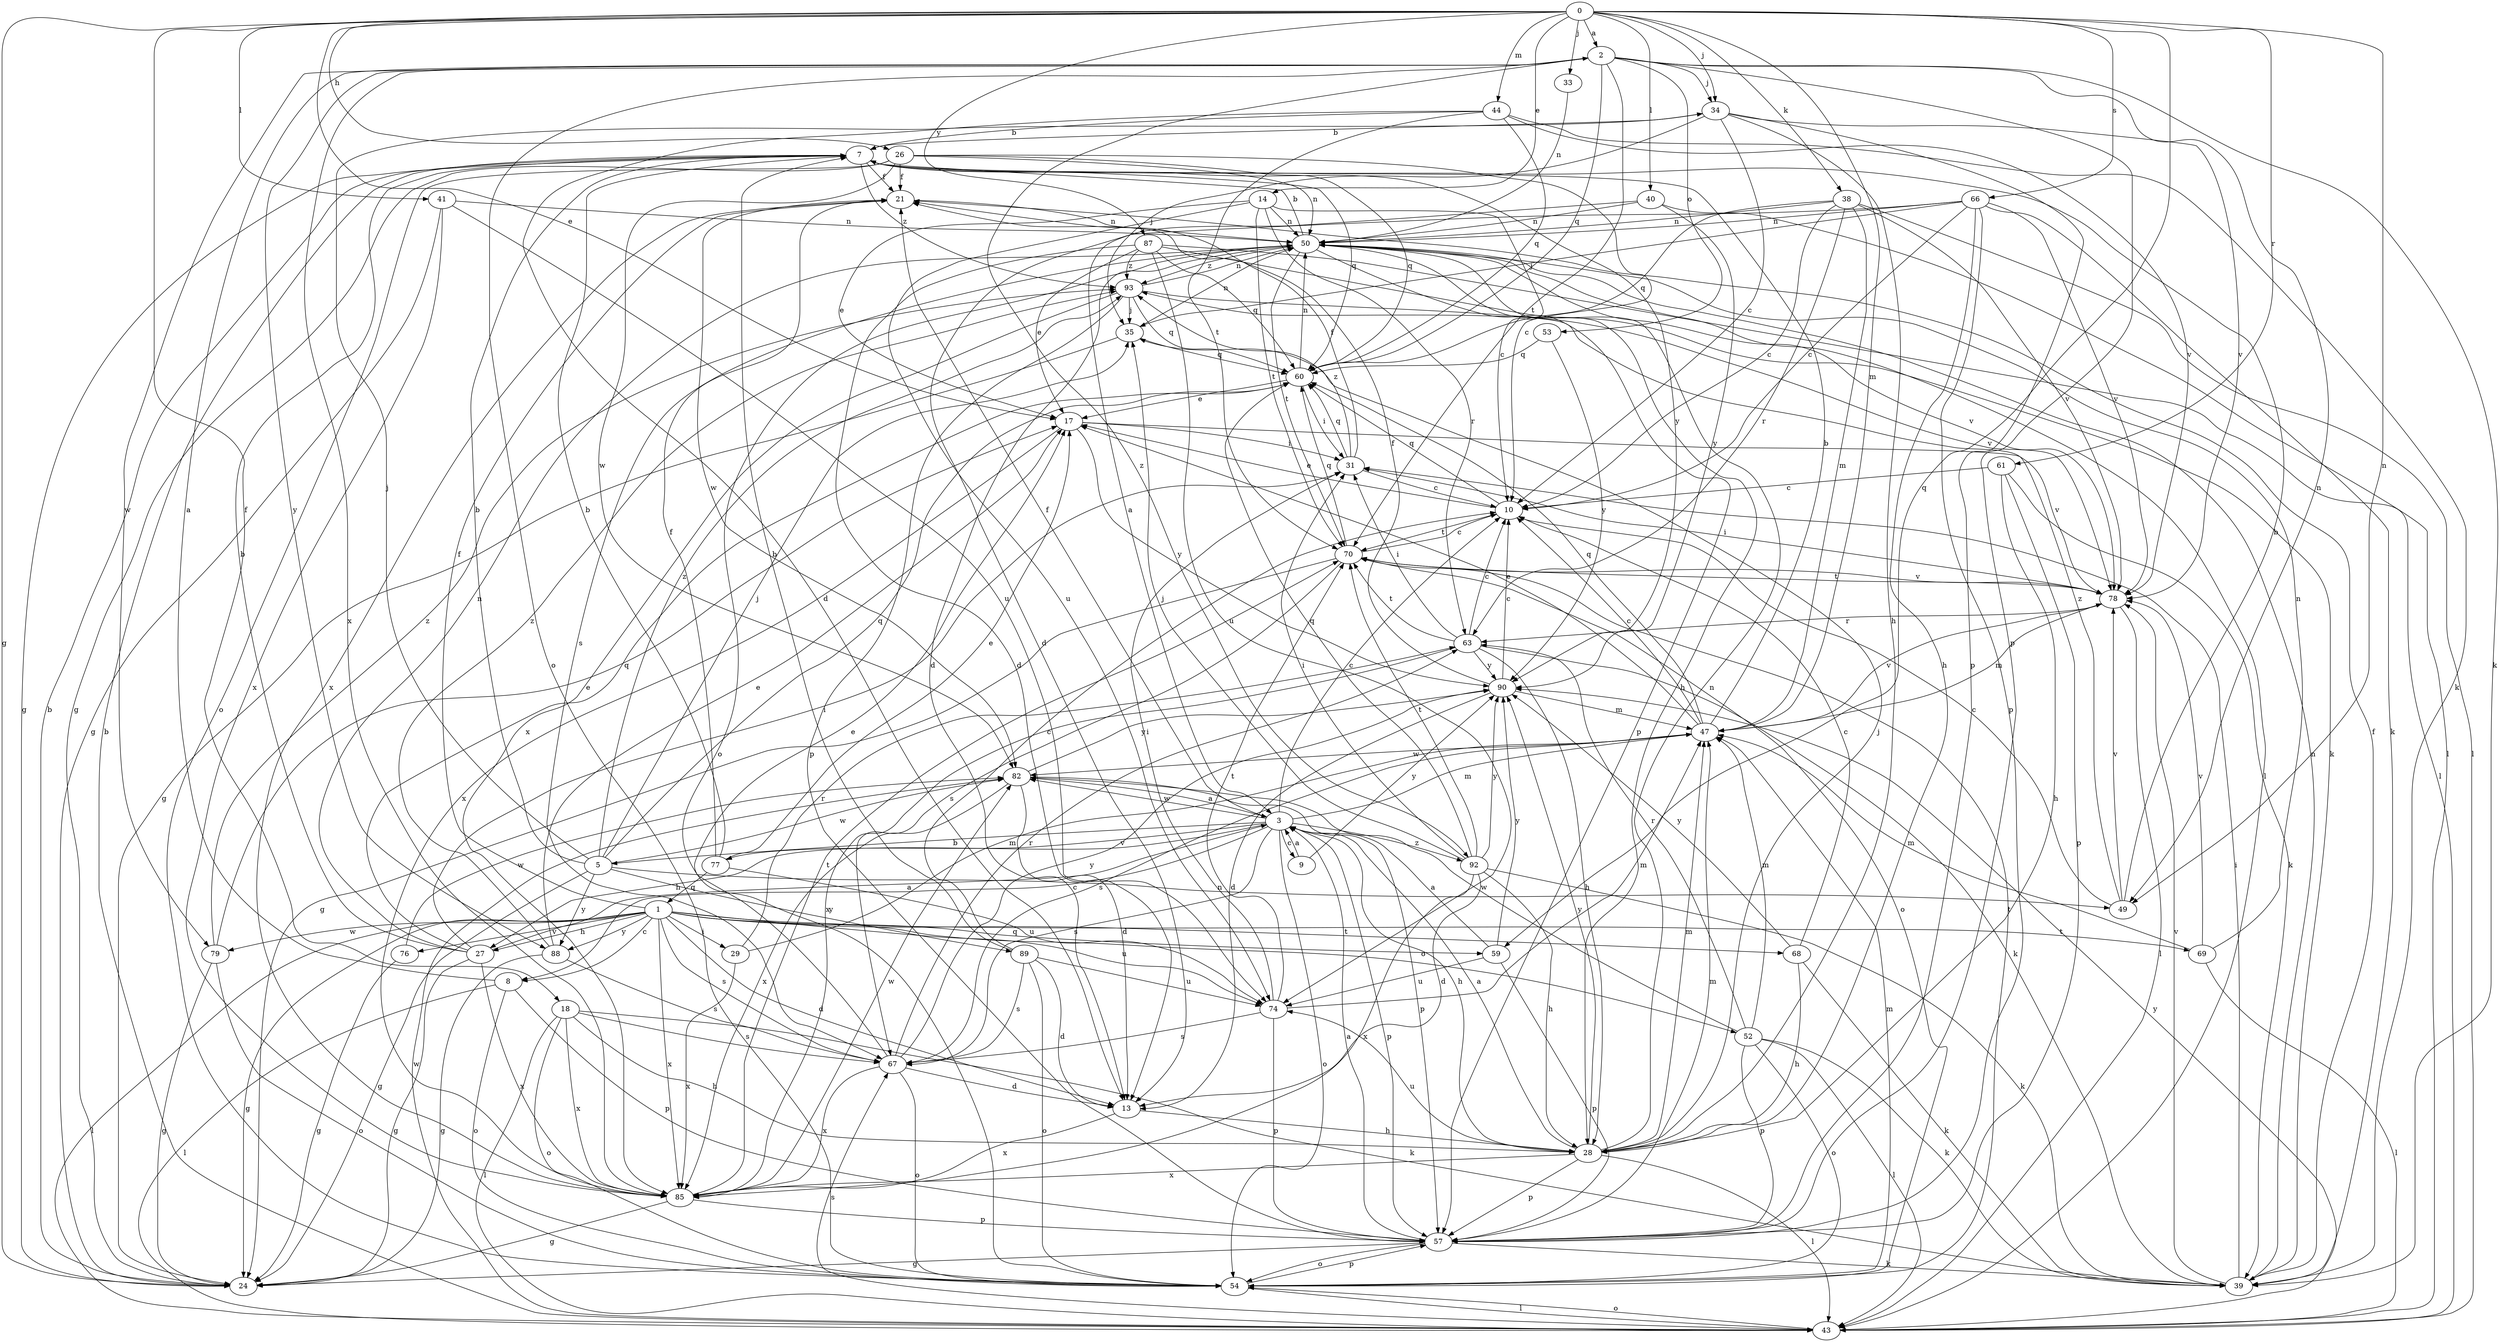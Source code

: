 strict digraph  {
0;
1;
2;
3;
5;
7;
8;
9;
10;
13;
14;
17;
18;
21;
24;
26;
27;
28;
29;
31;
33;
34;
35;
38;
39;
40;
41;
43;
44;
47;
49;
50;
52;
53;
54;
57;
59;
60;
61;
63;
66;
67;
68;
69;
70;
74;
76;
77;
78;
79;
82;
85;
87;
88;
89;
90;
92;
93;
0 -> 2  [label=a];
0 -> 14  [label=e];
0 -> 17  [label=e];
0 -> 18  [label=f];
0 -> 24  [label=g];
0 -> 26  [label=h];
0 -> 33  [label=j];
0 -> 34  [label=j];
0 -> 38  [label=k];
0 -> 40  [label=l];
0 -> 41  [label=l];
0 -> 44  [label=m];
0 -> 47  [label=m];
0 -> 49  [label=n];
0 -> 59  [label=q];
0 -> 61  [label=r];
0 -> 66  [label=s];
0 -> 87  [label=y];
1 -> 8  [label=c];
1 -> 13  [label=d];
1 -> 21  [label=f];
1 -> 24  [label=g];
1 -> 27  [label=h];
1 -> 29  [label=i];
1 -> 43  [label=l];
1 -> 52  [label=o];
1 -> 59  [label=q];
1 -> 67  [label=s];
1 -> 68  [label=t];
1 -> 69  [label=t];
1 -> 74  [label=u];
1 -> 76  [label=v];
1 -> 79  [label=w];
1 -> 85  [label=x];
1 -> 88  [label=y];
2 -> 34  [label=j];
2 -> 39  [label=k];
2 -> 49  [label=n];
2 -> 53  [label=o];
2 -> 54  [label=o];
2 -> 57  [label=p];
2 -> 60  [label=q];
2 -> 70  [label=t];
2 -> 79  [label=w];
2 -> 85  [label=x];
2 -> 88  [label=y];
2 -> 92  [label=z];
3 -> 5  [label=b];
3 -> 8  [label=c];
3 -> 9  [label=c];
3 -> 10  [label=c];
3 -> 21  [label=f];
3 -> 27  [label=h];
3 -> 28  [label=h];
3 -> 47  [label=m];
3 -> 54  [label=o];
3 -> 57  [label=p];
3 -> 67  [label=s];
3 -> 77  [label=v];
3 -> 82  [label=w];
3 -> 92  [label=z];
5 -> 7  [label=b];
5 -> 24  [label=g];
5 -> 34  [label=j];
5 -> 35  [label=j];
5 -> 49  [label=n];
5 -> 60  [label=q];
5 -> 82  [label=w];
5 -> 88  [label=y];
5 -> 89  [label=y];
5 -> 93  [label=z];
7 -> 21  [label=f];
7 -> 24  [label=g];
7 -> 60  [label=q];
7 -> 90  [label=y];
7 -> 93  [label=z];
8 -> 2  [label=a];
8 -> 43  [label=l];
8 -> 54  [label=o];
8 -> 57  [label=p];
9 -> 3  [label=a];
9 -> 90  [label=y];
10 -> 17  [label=e];
10 -> 60  [label=q];
10 -> 70  [label=t];
13 -> 28  [label=h];
13 -> 85  [label=x];
14 -> 10  [label=c];
14 -> 17  [label=e];
14 -> 50  [label=n];
14 -> 63  [label=r];
14 -> 70  [label=t];
14 -> 74  [label=u];
17 -> 31  [label=i];
17 -> 78  [label=v];
17 -> 85  [label=x];
17 -> 90  [label=y];
18 -> 28  [label=h];
18 -> 39  [label=k];
18 -> 43  [label=l];
18 -> 54  [label=o];
18 -> 67  [label=s];
18 -> 85  [label=x];
21 -> 50  [label=n];
21 -> 82  [label=w];
21 -> 85  [label=x];
24 -> 7  [label=b];
26 -> 10  [label=c];
26 -> 21  [label=f];
26 -> 24  [label=g];
26 -> 50  [label=n];
26 -> 54  [label=o];
26 -> 60  [label=q];
26 -> 82  [label=w];
27 -> 3  [label=a];
27 -> 7  [label=b];
27 -> 24  [label=g];
27 -> 31  [label=i];
27 -> 50  [label=n];
27 -> 60  [label=q];
27 -> 85  [label=x];
28 -> 3  [label=a];
28 -> 35  [label=j];
28 -> 43  [label=l];
28 -> 47  [label=m];
28 -> 50  [label=n];
28 -> 57  [label=p];
28 -> 74  [label=u];
28 -> 85  [label=x];
28 -> 90  [label=y];
29 -> 47  [label=m];
29 -> 63  [label=r];
29 -> 85  [label=x];
31 -> 10  [label=c];
31 -> 21  [label=f];
31 -> 60  [label=q];
31 -> 93  [label=z];
33 -> 50  [label=n];
34 -> 7  [label=b];
34 -> 10  [label=c];
34 -> 28  [label=h];
34 -> 35  [label=j];
34 -> 57  [label=p];
34 -> 78  [label=v];
35 -> 24  [label=g];
35 -> 50  [label=n];
35 -> 60  [label=q];
38 -> 10  [label=c];
38 -> 43  [label=l];
38 -> 47  [label=m];
38 -> 50  [label=n];
38 -> 60  [label=q];
38 -> 63  [label=r];
38 -> 78  [label=v];
39 -> 21  [label=f];
39 -> 31  [label=i];
39 -> 50  [label=n];
39 -> 78  [label=v];
40 -> 3  [label=a];
40 -> 43  [label=l];
40 -> 50  [label=n];
40 -> 90  [label=y];
41 -> 24  [label=g];
41 -> 50  [label=n];
41 -> 74  [label=u];
41 -> 85  [label=x];
43 -> 7  [label=b];
43 -> 54  [label=o];
43 -> 67  [label=s];
43 -> 82  [label=w];
43 -> 90  [label=y];
44 -> 7  [label=b];
44 -> 13  [label=d];
44 -> 39  [label=k];
44 -> 60  [label=q];
44 -> 70  [label=t];
44 -> 78  [label=v];
47 -> 7  [label=b];
47 -> 10  [label=c];
47 -> 17  [label=e];
47 -> 60  [label=q];
47 -> 67  [label=s];
47 -> 78  [label=v];
47 -> 82  [label=w];
49 -> 7  [label=b];
49 -> 10  [label=c];
49 -> 78  [label=v];
49 -> 93  [label=z];
50 -> 7  [label=b];
50 -> 13  [label=d];
50 -> 28  [label=h];
50 -> 43  [label=l];
50 -> 54  [label=o];
50 -> 57  [label=p];
50 -> 67  [label=s];
50 -> 70  [label=t];
50 -> 78  [label=v];
50 -> 93  [label=z];
52 -> 39  [label=k];
52 -> 43  [label=l];
52 -> 47  [label=m];
52 -> 54  [label=o];
52 -> 57  [label=p];
52 -> 63  [label=r];
52 -> 82  [label=w];
53 -> 60  [label=q];
53 -> 90  [label=y];
54 -> 43  [label=l];
54 -> 47  [label=m];
54 -> 57  [label=p];
54 -> 70  [label=t];
57 -> 3  [label=a];
57 -> 24  [label=g];
57 -> 39  [label=k];
57 -> 47  [label=m];
57 -> 54  [label=o];
59 -> 3  [label=a];
59 -> 57  [label=p];
59 -> 74  [label=u];
59 -> 90  [label=y];
60 -> 17  [label=e];
60 -> 31  [label=i];
60 -> 50  [label=n];
61 -> 10  [label=c];
61 -> 28  [label=h];
61 -> 39  [label=k];
61 -> 57  [label=p];
63 -> 10  [label=c];
63 -> 28  [label=h];
63 -> 31  [label=i];
63 -> 39  [label=k];
63 -> 70  [label=t];
63 -> 85  [label=x];
63 -> 90  [label=y];
66 -> 10  [label=c];
66 -> 13  [label=d];
66 -> 28  [label=h];
66 -> 35  [label=j];
66 -> 39  [label=k];
66 -> 50  [label=n];
66 -> 57  [label=p];
66 -> 78  [label=v];
67 -> 13  [label=d];
67 -> 17  [label=e];
67 -> 54  [label=o];
67 -> 63  [label=r];
67 -> 85  [label=x];
67 -> 90  [label=y];
68 -> 10  [label=c];
68 -> 28  [label=h];
68 -> 39  [label=k];
68 -> 90  [label=y];
69 -> 43  [label=l];
69 -> 47  [label=m];
69 -> 50  [label=n];
69 -> 78  [label=v];
70 -> 10  [label=c];
70 -> 24  [label=g];
70 -> 54  [label=o];
70 -> 60  [label=q];
70 -> 67  [label=s];
70 -> 78  [label=v];
74 -> 31  [label=i];
74 -> 47  [label=m];
74 -> 57  [label=p];
74 -> 67  [label=s];
74 -> 70  [label=t];
76 -> 24  [label=g];
76 -> 82  [label=w];
77 -> 7  [label=b];
77 -> 17  [label=e];
77 -> 21  [label=f];
77 -> 74  [label=u];
77 -> 1  [label=q];
78 -> 31  [label=i];
78 -> 43  [label=l];
78 -> 47  [label=m];
78 -> 63  [label=r];
78 -> 70  [label=t];
79 -> 17  [label=e];
79 -> 24  [label=g];
79 -> 54  [label=o];
79 -> 93  [label=z];
82 -> 3  [label=a];
82 -> 13  [label=d];
82 -> 57  [label=p];
82 -> 85  [label=x];
82 -> 90  [label=y];
85 -> 24  [label=g];
85 -> 57  [label=p];
85 -> 70  [label=t];
85 -> 82  [label=w];
87 -> 13  [label=d];
87 -> 17  [label=e];
87 -> 39  [label=k];
87 -> 43  [label=l];
87 -> 60  [label=q];
87 -> 74  [label=u];
87 -> 93  [label=z];
88 -> 17  [label=e];
88 -> 24  [label=g];
88 -> 67  [label=s];
88 -> 93  [label=z];
89 -> 7  [label=b];
89 -> 10  [label=c];
89 -> 13  [label=d];
89 -> 54  [label=o];
89 -> 67  [label=s];
89 -> 74  [label=u];
90 -> 10  [label=c];
90 -> 13  [label=d];
90 -> 21  [label=f];
90 -> 47  [label=m];
92 -> 13  [label=d];
92 -> 28  [label=h];
92 -> 31  [label=i];
92 -> 35  [label=j];
92 -> 39  [label=k];
92 -> 60  [label=q];
92 -> 70  [label=t];
92 -> 85  [label=x];
92 -> 90  [label=y];
93 -> 35  [label=j];
93 -> 50  [label=n];
93 -> 57  [label=p];
93 -> 60  [label=q];
93 -> 78  [label=v];
93 -> 85  [label=x];
}
